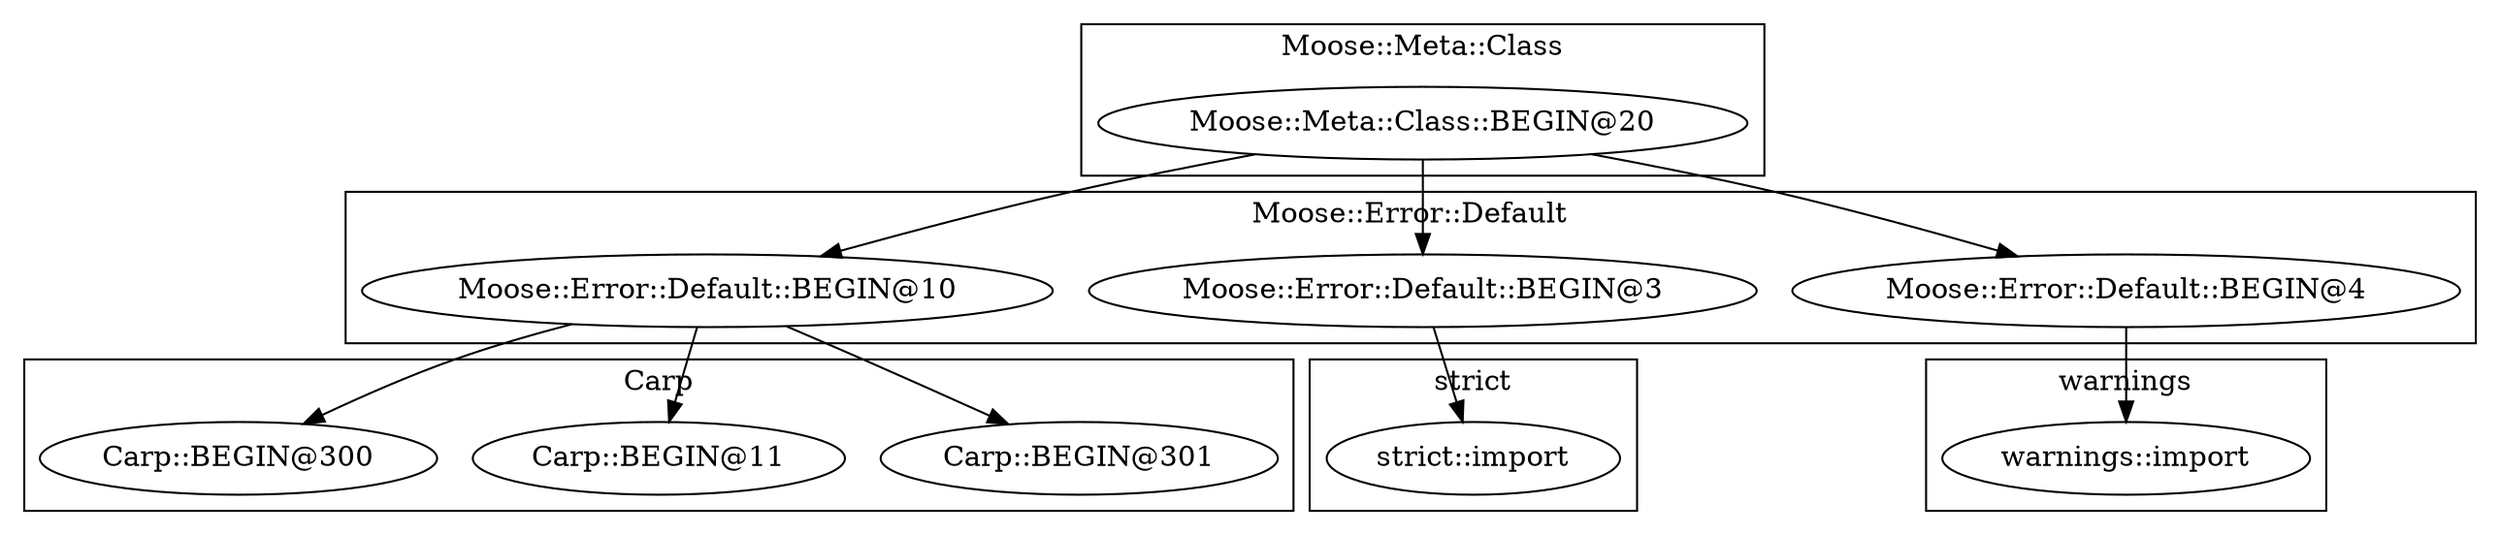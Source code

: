 digraph {
graph [overlap=false]
subgraph cluster_warnings {
	label="warnings";
	"warnings::import";
}
subgraph cluster_Carp {
	label="Carp";
	"Carp::BEGIN@301";
	"Carp::BEGIN@11";
	"Carp::BEGIN@300";
}
subgraph cluster_Moose_Meta_Class {
	label="Moose::Meta::Class";
	"Moose::Meta::Class::BEGIN@20";
}
subgraph cluster_strict {
	label="strict";
	"strict::import";
}
subgraph cluster_Moose_Error_Default {
	label="Moose::Error::Default";
	"Moose::Error::Default::BEGIN@10";
	"Moose::Error::Default::BEGIN@3";
	"Moose::Error::Default::BEGIN@4";
}
"Moose::Meta::Class::BEGIN@20" -> "Moose::Error::Default::BEGIN@10";
"Moose::Meta::Class::BEGIN@20" -> "Moose::Error::Default::BEGIN@3";
"Moose::Error::Default::BEGIN@10" -> "Carp::BEGIN@11";
"Moose::Error::Default::BEGIN@10" -> "Carp::BEGIN@301";
"Moose::Meta::Class::BEGIN@20" -> "Moose::Error::Default::BEGIN@4";
"Moose::Error::Default::BEGIN@4" -> "warnings::import";
"Moose::Error::Default::BEGIN@10" -> "Carp::BEGIN@300";
"Moose::Error::Default::BEGIN@3" -> "strict::import";
}
